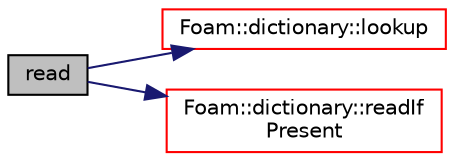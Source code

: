 digraph "read"
{
  bgcolor="transparent";
  edge [fontname="Helvetica",fontsize="10",labelfontname="Helvetica",labelfontsize="10"];
  node [fontname="Helvetica",fontsize="10",shape=record];
  rankdir="LR";
  Node853 [label="read",height=0.2,width=0.4,color="black", fillcolor="grey75", style="filled", fontcolor="black"];
  Node853 -> Node854 [color="midnightblue",fontsize="10",style="solid",fontname="Helvetica"];
  Node854 [label="Foam::dictionary::lookup",height=0.2,width=0.4,color="red",URL="$a27129.html#a6a0727fa523e48977e27348663def509",tooltip="Find and return an entry data stream. "];
  Node853 -> Node1075 [color="midnightblue",fontsize="10",style="solid",fontname="Helvetica"];
  Node1075 [label="Foam::dictionary::readIf\lPresent",height=0.2,width=0.4,color="red",URL="$a27129.html#ad4bd008e6ee208313f2c3a963ee1170d",tooltip="Find an entry if present, and assign to T. "];
}
